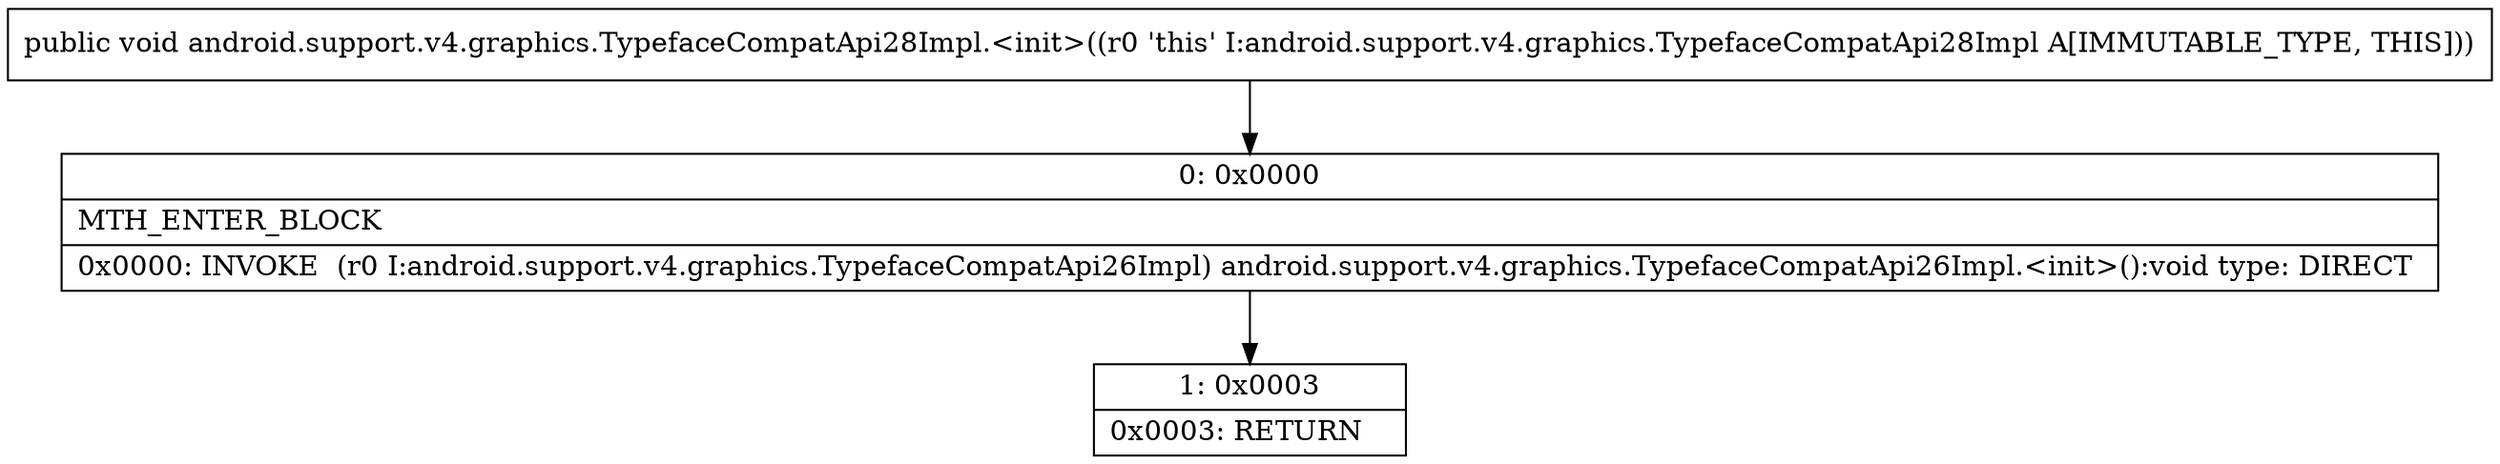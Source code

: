 digraph "CFG forandroid.support.v4.graphics.TypefaceCompatApi28Impl.\<init\>()V" {
Node_0 [shape=record,label="{0\:\ 0x0000|MTH_ENTER_BLOCK\l|0x0000: INVOKE  (r0 I:android.support.v4.graphics.TypefaceCompatApi26Impl) android.support.v4.graphics.TypefaceCompatApi26Impl.\<init\>():void type: DIRECT \l}"];
Node_1 [shape=record,label="{1\:\ 0x0003|0x0003: RETURN   \l}"];
MethodNode[shape=record,label="{public void android.support.v4.graphics.TypefaceCompatApi28Impl.\<init\>((r0 'this' I:android.support.v4.graphics.TypefaceCompatApi28Impl A[IMMUTABLE_TYPE, THIS])) }"];
MethodNode -> Node_0;
Node_0 -> Node_1;
}

